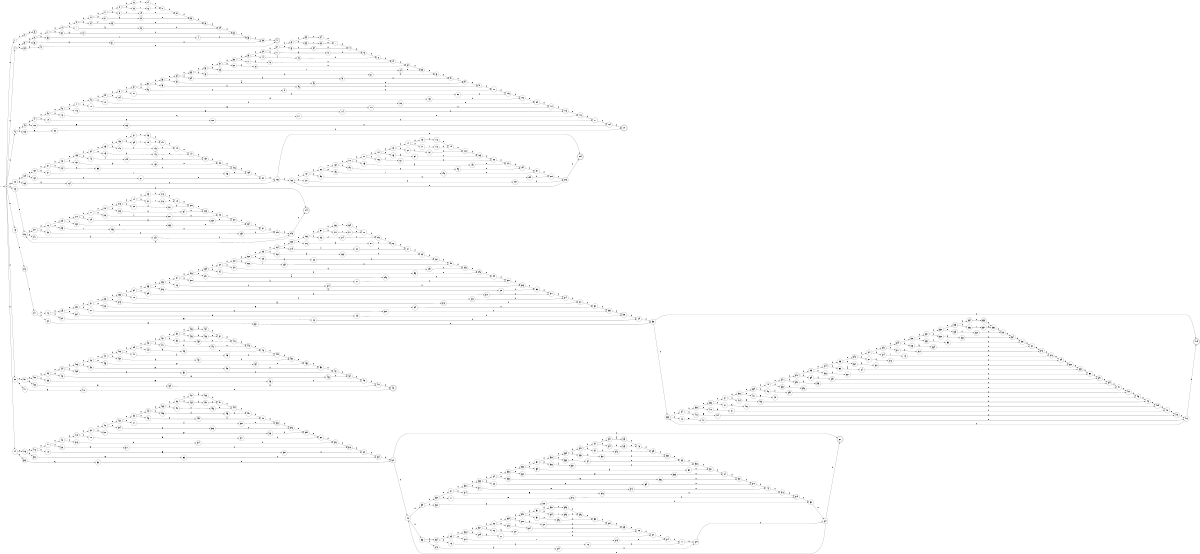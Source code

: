 digraph {
	rankdir=LR size="8,5"
	node [shape=doublecircle]
	3
	419
	41
	204
	622
	244
	473
	127
	node [shape=circle]
	start [label="" height=0.1 width=0.1]
	start -> 0 [label=""]
	1 -> 2 [label=i]
	2 -> 3 [label=f]
	0 -> 1 [label="ε"]
	4 -> 5 [label="ε"]
	4 -> 39 [label="ε"]
	5 -> 6 [label="ε"]
	5 -> 36 [label="ε"]
	6 -> 7 [label="ε"]
	6 -> 33 [label="ε"]
	7 -> 8 [label="ε"]
	7 -> 30 [label="ε"]
	8 -> 9 [label="ε"]
	8 -> 27 [label="ε"]
	9 -> 10 [label="ε"]
	9 -> 24 [label="ε"]
	10 -> 11 [label="ε"]
	10 -> 21 [label="ε"]
	11 -> 12 [label="ε"]
	11 -> 18 [label="ε"]
	12 -> 13 [label="ε"]
	12 -> 15 [label="ε"]
	13 -> 14 [label=0]
	15 -> 16 [label=1]
	14 -> 17 [label="ε"]
	16 -> 17 [label="ε"]
	18 -> 19 [label=2]
	17 -> 20 [label="ε"]
	19 -> 20 [label="ε"]
	21 -> 22 [label=3]
	20 -> 23 [label="ε"]
	22 -> 23 [label="ε"]
	24 -> 25 [label=4]
	23 -> 26 [label="ε"]
	25 -> 26 [label="ε"]
	27 -> 28 [label=5]
	26 -> 29 [label="ε"]
	28 -> 29 [label="ε"]
	30 -> 31 [label=6]
	29 -> 32 [label="ε"]
	31 -> 32 [label="ε"]
	33 -> 34 [label=7]
	32 -> 35 [label="ε"]
	34 -> 35 [label="ε"]
	36 -> 37 [label=8]
	35 -> 38 [label="ε"]
	37 -> 38 [label="ε"]
	39 -> 40 [label=9]
	38 -> 41 [label="ε"]
	40 -> 41 [label="ε"]
	0 -> 4 [label="ε"]
	42 -> 43 [label="ε"]
	42 -> 125 [label="ε"]
	43 -> 44 [label="ε"]
	43 -> 122 [label="ε"]
	44 -> 45 [label="ε"]
	44 -> 119 [label="ε"]
	45 -> 46 [label="ε"]
	45 -> 116 [label="ε"]
	46 -> 47 [label="ε"]
	46 -> 113 [label="ε"]
	47 -> 48 [label="ε"]
	47 -> 110 [label="ε"]
	48 -> 49 [label="ε"]
	48 -> 107 [label="ε"]
	49 -> 50 [label="ε"]
	49 -> 104 [label="ε"]
	50 -> 51 [label="ε"]
	50 -> 101 [label="ε"]
	51 -> 52 [label="ε"]
	51 -> 98 [label="ε"]
	52 -> 53 [label="ε"]
	52 -> 95 [label="ε"]
	53 -> 54 [label="ε"]
	53 -> 92 [label="ε"]
	54 -> 55 [label="ε"]
	54 -> 89 [label="ε"]
	55 -> 56 [label="ε"]
	55 -> 86 [label="ε"]
	56 -> 57 [label="ε"]
	56 -> 83 [label="ε"]
	57 -> 58 [label="ε"]
	57 -> 80 [label="ε"]
	58 -> 59 [label="ε"]
	58 -> 77 [label="ε"]
	59 -> 60 [label="ε"]
	59 -> 74 [label="ε"]
	60 -> 61 [label="ε"]
	60 -> 71 [label="ε"]
	61 -> 62 [label="ε"]
	61 -> 68 [label="ε"]
	62 -> 63 [label="ε"]
	62 -> 65 [label="ε"]
	63 -> 64 [label=0]
	65 -> 66 [label=1]
	64 -> 67 [label="ε"]
	66 -> 67 [label="ε"]
	68 -> 69 [label=2]
	67 -> 70 [label="ε"]
	69 -> 70 [label="ε"]
	71 -> 72 [label=3]
	70 -> 73 [label="ε"]
	72 -> 73 [label="ε"]
	74 -> 75 [label=4]
	73 -> 76 [label="ε"]
	75 -> 76 [label="ε"]
	77 -> 78 [label=5]
	76 -> 79 [label="ε"]
	78 -> 79 [label="ε"]
	80 -> 81 [label=6]
	79 -> 82 [label="ε"]
	81 -> 82 [label="ε"]
	83 -> 84 [label=7]
	82 -> 85 [label="ε"]
	84 -> 85 [label="ε"]
	86 -> 87 [label=8]
	85 -> 88 [label="ε"]
	87 -> 88 [label="ε"]
	89 -> 90 [label=9]
	88 -> 91 [label="ε"]
	90 -> 91 [label="ε"]
	92 -> 93 [label=a]
	91 -> 94 [label="ε"]
	93 -> 94 [label="ε"]
	95 -> 96 [label=b]
	94 -> 97 [label="ε"]
	96 -> 97 [label="ε"]
	98 -> 99 [label=c]
	97 -> 100 [label="ε"]
	99 -> 100 [label="ε"]
	101 -> 102 [label=d]
	100 -> 103 [label="ε"]
	102 -> 103 [label="ε"]
	104 -> 105 [label=e]
	103 -> 106 [label="ε"]
	105 -> 106 [label="ε"]
	107 -> 108 [label=f]
	106 -> 109 [label="ε"]
	108 -> 109 [label="ε"]
	110 -> 111 [label=A]
	109 -> 112 [label="ε"]
	111 -> 112 [label="ε"]
	113 -> 114 [label=B]
	112 -> 115 [label="ε"]
	114 -> 115 [label="ε"]
	116 -> 117 [label=C]
	115 -> 118 [label="ε"]
	117 -> 118 [label="ε"]
	119 -> 120 [label=D]
	118 -> 121 [label="ε"]
	120 -> 121 [label="ε"]
	122 -> 123 [label=E]
	121 -> 124 [label="ε"]
	123 -> 124 [label="ε"]
	125 -> 126 [label=F]
	124 -> 127 [label="ε"]
	126 -> 127 [label="ε"]
	0 -> 42 [label="ε"]
	128 -> 129 [label="ε"]
	128 -> 163 [label="ε"]
	129 -> 130 [label="ε"]
	129 -> 160 [label="ε"]
	130 -> 131 [label="ε"]
	130 -> 157 [label="ε"]
	131 -> 132 [label="ε"]
	131 -> 154 [label="ε"]
	132 -> 133 [label="ε"]
	132 -> 151 [label="ε"]
	133 -> 134 [label="ε"]
	133 -> 148 [label="ε"]
	134 -> 135 [label="ε"]
	134 -> 145 [label="ε"]
	135 -> 136 [label="ε"]
	135 -> 142 [label="ε"]
	136 -> 137 [label="ε"]
	136 -> 139 [label="ε"]
	137 -> 138 [label=0]
	139 -> 140 [label=1]
	138 -> 141 [label="ε"]
	140 -> 141 [label="ε"]
	142 -> 143 [label=2]
	141 -> 144 [label="ε"]
	143 -> 144 [label="ε"]
	145 -> 146 [label=3]
	144 -> 147 [label="ε"]
	146 -> 147 [label="ε"]
	148 -> 149 [label=4]
	147 -> 150 [label="ε"]
	149 -> 150 [label="ε"]
	151 -> 152 [label=5]
	150 -> 153 [label="ε"]
	152 -> 153 [label="ε"]
	154 -> 155 [label=6]
	153 -> 156 [label="ε"]
	155 -> 156 [label="ε"]
	157 -> 158 [label=7]
	156 -> 159 [label="ε"]
	158 -> 159 [label="ε"]
	160 -> 161 [label=8]
	159 -> 162 [label="ε"]
	161 -> 162 [label="ε"]
	163 -> 164 [label=9]
	162 -> 165 [label="ε"]
	164 -> 165 [label="ε"]
	165 -> 166 [label="ε"]
	165 -> 204 [label="ε"]
	166 -> 167 [label="ε"]
	166 -> 201 [label="ε"]
	167 -> 168 [label="ε"]
	167 -> 198 [label="ε"]
	168 -> 169 [label="ε"]
	168 -> 195 [label="ε"]
	169 -> 170 [label="ε"]
	169 -> 192 [label="ε"]
	170 -> 171 [label="ε"]
	170 -> 189 [label="ε"]
	171 -> 172 [label="ε"]
	171 -> 186 [label="ε"]
	172 -> 173 [label="ε"]
	172 -> 183 [label="ε"]
	173 -> 174 [label="ε"]
	173 -> 180 [label="ε"]
	174 -> 175 [label="ε"]
	174 -> 177 [label="ε"]
	175 -> 176 [label=0]
	177 -> 178 [label=1]
	176 -> 179 [label="ε"]
	178 -> 179 [label="ε"]
	180 -> 181 [label=2]
	179 -> 182 [label="ε"]
	181 -> 182 [label="ε"]
	183 -> 184 [label=3]
	182 -> 185 [label="ε"]
	184 -> 185 [label="ε"]
	186 -> 187 [label=4]
	185 -> 188 [label="ε"]
	187 -> 188 [label="ε"]
	189 -> 190 [label=5]
	188 -> 191 [label="ε"]
	190 -> 191 [label="ε"]
	192 -> 193 [label=6]
	191 -> 194 [label="ε"]
	193 -> 194 [label="ε"]
	195 -> 196 [label=7]
	194 -> 197 [label="ε"]
	196 -> 197 [label="ε"]
	198 -> 199 [label=8]
	197 -> 200 [label="ε"]
	199 -> 200 [label="ε"]
	201 -> 202 [label=9]
	200 -> 203 [label="ε"]
	202 -> 203 [label="ε"]
	203 -> 166 [label="ε"]
	203 -> 204 [label="ε"]
	0 -> 128 [label="ε"]
	205 -> 206 [label="ε"]
	205 -> 244 [label="ε"]
	206 -> 207 [label="ε"]
	206 -> 241 [label="ε"]
	207 -> 208 [label="ε"]
	207 -> 238 [label="ε"]
	208 -> 209 [label="ε"]
	208 -> 235 [label="ε"]
	209 -> 210 [label="ε"]
	209 -> 232 [label="ε"]
	210 -> 211 [label="ε"]
	210 -> 229 [label="ε"]
	211 -> 212 [label="ε"]
	211 -> 226 [label="ε"]
	212 -> 213 [label="ε"]
	212 -> 223 [label="ε"]
	213 -> 214 [label="ε"]
	213 -> 220 [label="ε"]
	214 -> 215 [label="ε"]
	214 -> 217 [label="ε"]
	215 -> 216 [label=0]
	217 -> 218 [label=1]
	216 -> 219 [label="ε"]
	218 -> 219 [label="ε"]
	220 -> 221 [label=2]
	219 -> 222 [label="ε"]
	221 -> 222 [label="ε"]
	223 -> 224 [label=3]
	222 -> 225 [label="ε"]
	224 -> 225 [label="ε"]
	226 -> 227 [label=4]
	225 -> 228 [label="ε"]
	227 -> 228 [label="ε"]
	229 -> 230 [label=5]
	228 -> 231 [label="ε"]
	230 -> 231 [label="ε"]
	232 -> 233 [label=6]
	231 -> 234 [label="ε"]
	233 -> 234 [label="ε"]
	235 -> 236 [label=7]
	234 -> 237 [label="ε"]
	236 -> 237 [label="ε"]
	238 -> 239 [label=8]
	237 -> 240 [label="ε"]
	239 -> 240 [label="ε"]
	241 -> 242 [label=9]
	240 -> 243 [label="ε"]
	242 -> 243 [label="ε"]
	243 -> 206 [label="ε"]
	243 -> 244 [label="ε"]
	0 -> 205 [label="ε"]
	245 -> 246 [label=0]
	246 -> 247 [label=x]
	247 -> 248 [label="ε"]
	247 -> 330 [label="ε"]
	248 -> 249 [label="ε"]
	248 -> 327 [label="ε"]
	249 -> 250 [label="ε"]
	249 -> 324 [label="ε"]
	250 -> 251 [label="ε"]
	250 -> 321 [label="ε"]
	251 -> 252 [label="ε"]
	251 -> 318 [label="ε"]
	252 -> 253 [label="ε"]
	252 -> 315 [label="ε"]
	253 -> 254 [label="ε"]
	253 -> 312 [label="ε"]
	254 -> 255 [label="ε"]
	254 -> 309 [label="ε"]
	255 -> 256 [label="ε"]
	255 -> 306 [label="ε"]
	256 -> 257 [label="ε"]
	256 -> 303 [label="ε"]
	257 -> 258 [label="ε"]
	257 -> 300 [label="ε"]
	258 -> 259 [label="ε"]
	258 -> 297 [label="ε"]
	259 -> 260 [label="ε"]
	259 -> 294 [label="ε"]
	260 -> 261 [label="ε"]
	260 -> 291 [label="ε"]
	261 -> 262 [label="ε"]
	261 -> 288 [label="ε"]
	262 -> 263 [label="ε"]
	262 -> 285 [label="ε"]
	263 -> 264 [label="ε"]
	263 -> 282 [label="ε"]
	264 -> 265 [label="ε"]
	264 -> 279 [label="ε"]
	265 -> 266 [label="ε"]
	265 -> 276 [label="ε"]
	266 -> 267 [label="ε"]
	266 -> 273 [label="ε"]
	267 -> 268 [label="ε"]
	267 -> 270 [label="ε"]
	268 -> 269 [label=0]
	270 -> 271 [label=1]
	269 -> 272 [label="ε"]
	271 -> 272 [label="ε"]
	273 -> 274 [label=2]
	272 -> 275 [label="ε"]
	274 -> 275 [label="ε"]
	276 -> 277 [label=3]
	275 -> 278 [label="ε"]
	277 -> 278 [label="ε"]
	279 -> 280 [label=4]
	278 -> 281 [label="ε"]
	280 -> 281 [label="ε"]
	282 -> 283 [label=5]
	281 -> 284 [label="ε"]
	283 -> 284 [label="ε"]
	285 -> 286 [label=6]
	284 -> 287 [label="ε"]
	286 -> 287 [label="ε"]
	288 -> 289 [label=7]
	287 -> 290 [label="ε"]
	289 -> 290 [label="ε"]
	291 -> 292 [label=8]
	290 -> 293 [label="ε"]
	292 -> 293 [label="ε"]
	294 -> 295 [label=9]
	293 -> 296 [label="ε"]
	295 -> 296 [label="ε"]
	297 -> 298 [label=a]
	296 -> 299 [label="ε"]
	298 -> 299 [label="ε"]
	300 -> 301 [label=b]
	299 -> 302 [label="ε"]
	301 -> 302 [label="ε"]
	303 -> 304 [label=c]
	302 -> 305 [label="ε"]
	304 -> 305 [label="ε"]
	306 -> 307 [label=d]
	305 -> 308 [label="ε"]
	307 -> 308 [label="ε"]
	309 -> 310 [label=e]
	308 -> 311 [label="ε"]
	310 -> 311 [label="ε"]
	312 -> 313 [label=f]
	311 -> 314 [label="ε"]
	313 -> 314 [label="ε"]
	315 -> 316 [label=A]
	314 -> 317 [label="ε"]
	316 -> 317 [label="ε"]
	318 -> 319 [label=B]
	317 -> 320 [label="ε"]
	319 -> 320 [label="ε"]
	321 -> 322 [label=C]
	320 -> 323 [label="ε"]
	322 -> 323 [label="ε"]
	324 -> 325 [label=D]
	323 -> 326 [label="ε"]
	325 -> 326 [label="ε"]
	327 -> 328 [label=E]
	326 -> 329 [label="ε"]
	328 -> 329 [label="ε"]
	330 -> 331 [label=F]
	329 -> 332 [label="ε"]
	331 -> 332 [label="ε"]
	332 -> 333 [label="ε"]
	332 -> 419 [label="ε"]
	333 -> 334 [label="ε"]
	333 -> 416 [label="ε"]
	334 -> 335 [label="ε"]
	334 -> 413 [label="ε"]
	335 -> 336 [label="ε"]
	335 -> 410 [label="ε"]
	336 -> 337 [label="ε"]
	336 -> 407 [label="ε"]
	337 -> 338 [label="ε"]
	337 -> 404 [label="ε"]
	338 -> 339 [label="ε"]
	338 -> 401 [label="ε"]
	339 -> 340 [label="ε"]
	339 -> 398 [label="ε"]
	340 -> 341 [label="ε"]
	340 -> 395 [label="ε"]
	341 -> 342 [label="ε"]
	341 -> 392 [label="ε"]
	342 -> 343 [label="ε"]
	342 -> 389 [label="ε"]
	343 -> 344 [label="ε"]
	343 -> 386 [label="ε"]
	344 -> 345 [label="ε"]
	344 -> 383 [label="ε"]
	345 -> 346 [label="ε"]
	345 -> 380 [label="ε"]
	346 -> 347 [label="ε"]
	346 -> 377 [label="ε"]
	347 -> 348 [label="ε"]
	347 -> 374 [label="ε"]
	348 -> 349 [label="ε"]
	348 -> 371 [label="ε"]
	349 -> 350 [label="ε"]
	349 -> 368 [label="ε"]
	350 -> 351 [label="ε"]
	350 -> 365 [label="ε"]
	351 -> 352 [label="ε"]
	351 -> 362 [label="ε"]
	352 -> 353 [label="ε"]
	352 -> 359 [label="ε"]
	353 -> 354 [label="ε"]
	353 -> 356 [label="ε"]
	354 -> 355 [label=0]
	356 -> 357 [label=1]
	355 -> 358 [label="ε"]
	357 -> 358 [label="ε"]
	359 -> 360 [label=2]
	358 -> 361 [label="ε"]
	360 -> 361 [label="ε"]
	362 -> 363 [label=3]
	361 -> 364 [label="ε"]
	363 -> 364 [label="ε"]
	365 -> 366 [label=4]
	364 -> 367 [label="ε"]
	366 -> 367 [label="ε"]
	368 -> 369 [label=5]
	367 -> 370 [label="ε"]
	369 -> 370 [label="ε"]
	371 -> 372 [label=6]
	370 -> 373 [label="ε"]
	372 -> 373 [label="ε"]
	374 -> 375 [label=7]
	373 -> 376 [label="ε"]
	375 -> 376 [label="ε"]
	377 -> 378 [label=8]
	376 -> 379 [label="ε"]
	378 -> 379 [label="ε"]
	380 -> 381 [label=9]
	379 -> 382 [label="ε"]
	381 -> 382 [label="ε"]
	383 -> 384 [label=a]
	382 -> 385 [label="ε"]
	384 -> 385 [label="ε"]
	386 -> 387 [label=b]
	385 -> 388 [label="ε"]
	387 -> 388 [label="ε"]
	389 -> 390 [label=c]
	388 -> 391 [label="ε"]
	390 -> 391 [label="ε"]
	392 -> 393 [label=d]
	391 -> 394 [label="ε"]
	393 -> 394 [label="ε"]
	395 -> 396 [label=e]
	394 -> 397 [label="ε"]
	396 -> 397 [label="ε"]
	398 -> 399 [label=f]
	397 -> 400 [label="ε"]
	399 -> 400 [label="ε"]
	401 -> 402 [label=A]
	400 -> 403 [label="ε"]
	402 -> 403 [label="ε"]
	404 -> 405 [label=B]
	403 -> 406 [label="ε"]
	405 -> 406 [label="ε"]
	407 -> 408 [label=C]
	406 -> 409 [label="ε"]
	408 -> 409 [label="ε"]
	410 -> 411 [label=D]
	409 -> 412 [label="ε"]
	411 -> 412 [label="ε"]
	413 -> 414 [label=E]
	412 -> 415 [label="ε"]
	414 -> 415 [label="ε"]
	416 -> 417 [label=F]
	415 -> 418 [label="ε"]
	417 -> 418 [label="ε"]
	418 -> 333 [label="ε"]
	418 -> 419 [label="ε"]
	0 -> 245 [label="ε"]
	420 -> 421 [label="ε"]
	420 -> 471 [label="ε"]
	421 -> 422 [label="ε"]
	421 -> 468 [label="ε"]
	422 -> 423 [label="ε"]
	422 -> 465 [label="ε"]
	423 -> 424 [label="ε"]
	423 -> 462 [label="ε"]
	424 -> 425 [label="ε"]
	424 -> 459 [label="ε"]
	425 -> 426 [label="ε"]
	425 -> 456 [label="ε"]
	426 -> 427 [label="ε"]
	426 -> 453 [label="ε"]
	427 -> 428 [label="ε"]
	427 -> 450 [label="ε"]
	428 -> 429 [label="ε"]
	428 -> 447 [label="ε"]
	429 -> 430 [label="ε"]
	429 -> 444 [label="ε"]
	430 -> 431 [label="ε"]
	430 -> 441 [label="ε"]
	431 -> 432 [label="ε"]
	431 -> 438 [label="ε"]
	432 -> 433 [label="ε"]
	432 -> 435 [label="ε"]
	433 -> 434 [label=a]
	435 -> 436 [label=b]
	434 -> 437 [label="ε"]
	436 -> 437 [label="ε"]
	438 -> 439 [label=c]
	437 -> 440 [label="ε"]
	439 -> 440 [label="ε"]
	441 -> 442 [label=d]
	440 -> 443 [label="ε"]
	442 -> 443 [label="ε"]
	444 -> 445 [label=e]
	443 -> 446 [label="ε"]
	445 -> 446 [label="ε"]
	447 -> 448 [label=f]
	446 -> 449 [label="ε"]
	448 -> 449 [label="ε"]
	450 -> 451 [label=g]
	449 -> 452 [label="ε"]
	451 -> 452 [label="ε"]
	453 -> 454 [label=A]
	452 -> 455 [label="ε"]
	454 -> 455 [label="ε"]
	456 -> 457 [label=B]
	455 -> 458 [label="ε"]
	457 -> 458 [label="ε"]
	459 -> 460 [label=C]
	458 -> 461 [label="ε"]
	460 -> 461 [label="ε"]
	462 -> 463 [label=D]
	461 -> 464 [label="ε"]
	463 -> 464 [label="ε"]
	465 -> 466 [label=E]
	464 -> 467 [label="ε"]
	466 -> 467 [label="ε"]
	468 -> 469 [label=F]
	467 -> 470 [label="ε"]
	469 -> 470 [label="ε"]
	471 -> 472 [label=G]
	470 -> 473 [label="ε"]
	472 -> 473 [label="ε"]
	0 -> 420 [label="ε"]
	474 -> 475 [label="ε"]
	474 -> 525 [label="ε"]
	475 -> 476 [label="ε"]
	475 -> 522 [label="ε"]
	476 -> 477 [label="ε"]
	476 -> 519 [label="ε"]
	477 -> 478 [label="ε"]
	477 -> 516 [label="ε"]
	478 -> 479 [label="ε"]
	478 -> 513 [label="ε"]
	479 -> 480 [label="ε"]
	479 -> 510 [label="ε"]
	480 -> 481 [label="ε"]
	480 -> 507 [label="ε"]
	481 -> 482 [label="ε"]
	481 -> 504 [label="ε"]
	482 -> 483 [label="ε"]
	482 -> 501 [label="ε"]
	483 -> 484 [label="ε"]
	483 -> 498 [label="ε"]
	484 -> 485 [label="ε"]
	484 -> 495 [label="ε"]
	485 -> 486 [label="ε"]
	485 -> 492 [label="ε"]
	486 -> 487 [label="ε"]
	486 -> 489 [label="ε"]
	487 -> 488 [label=a]
	489 -> 490 [label=b]
	488 -> 491 [label="ε"]
	490 -> 491 [label="ε"]
	492 -> 493 [label=c]
	491 -> 494 [label="ε"]
	493 -> 494 [label="ε"]
	495 -> 496 [label=d]
	494 -> 497 [label="ε"]
	496 -> 497 [label="ε"]
	498 -> 499 [label=e]
	497 -> 500 [label="ε"]
	499 -> 500 [label="ε"]
	501 -> 502 [label=f]
	500 -> 503 [label="ε"]
	502 -> 503 [label="ε"]
	504 -> 505 [label=g]
	503 -> 506 [label="ε"]
	505 -> 506 [label="ε"]
	507 -> 508 [label=A]
	506 -> 509 [label="ε"]
	508 -> 509 [label="ε"]
	510 -> 511 [label=B]
	509 -> 512 [label="ε"]
	511 -> 512 [label="ε"]
	513 -> 514 [label=C]
	512 -> 515 [label="ε"]
	514 -> 515 [label="ε"]
	516 -> 517 [label=D]
	515 -> 518 [label="ε"]
	517 -> 518 [label="ε"]
	519 -> 520 [label=E]
	518 -> 521 [label="ε"]
	520 -> 521 [label="ε"]
	522 -> 523 [label=F]
	521 -> 524 [label="ε"]
	523 -> 524 [label="ε"]
	525 -> 526 [label=G]
	524 -> 527 [label="ε"]
	526 -> 527 [label="ε"]
	527 -> 528 [label="ε"]
	527 -> 622 [label="ε"]
	528 -> 529 [label="ε"]
	528 -> 583 [label="ε"]
	529 -> 530 [label="ε"]
	529 -> 580 [label="ε"]
	530 -> 531 [label="ε"]
	530 -> 577 [label="ε"]
	531 -> 532 [label="ε"]
	531 -> 574 [label="ε"]
	532 -> 533 [label="ε"]
	532 -> 571 [label="ε"]
	533 -> 534 [label="ε"]
	533 -> 568 [label="ε"]
	534 -> 535 [label="ε"]
	534 -> 565 [label="ε"]
	535 -> 536 [label="ε"]
	535 -> 562 [label="ε"]
	536 -> 537 [label="ε"]
	536 -> 559 [label="ε"]
	537 -> 538 [label="ε"]
	537 -> 556 [label="ε"]
	538 -> 539 [label="ε"]
	538 -> 553 [label="ε"]
	539 -> 540 [label="ε"]
	539 -> 550 [label="ε"]
	540 -> 541 [label="ε"]
	540 -> 547 [label="ε"]
	541 -> 542 [label="ε"]
	541 -> 544 [label="ε"]
	542 -> 543 [label=a]
	544 -> 545 [label=b]
	543 -> 546 [label="ε"]
	545 -> 546 [label="ε"]
	547 -> 548 [label=c]
	546 -> 549 [label="ε"]
	548 -> 549 [label="ε"]
	550 -> 551 [label=d]
	549 -> 552 [label="ε"]
	551 -> 552 [label="ε"]
	553 -> 554 [label=e]
	552 -> 555 [label="ε"]
	554 -> 555 [label="ε"]
	556 -> 557 [label=f]
	555 -> 558 [label="ε"]
	557 -> 558 [label="ε"]
	559 -> 560 [label=g]
	558 -> 561 [label="ε"]
	560 -> 561 [label="ε"]
	562 -> 563 [label=A]
	561 -> 564 [label="ε"]
	563 -> 564 [label="ε"]
	565 -> 566 [label=B]
	564 -> 567 [label="ε"]
	566 -> 567 [label="ε"]
	568 -> 569 [label=C]
	567 -> 570 [label="ε"]
	569 -> 570 [label="ε"]
	571 -> 572 [label=D]
	570 -> 573 [label="ε"]
	572 -> 573 [label="ε"]
	574 -> 575 [label=E]
	573 -> 576 [label="ε"]
	575 -> 576 [label="ε"]
	577 -> 578 [label=F]
	576 -> 579 [label="ε"]
	578 -> 579 [label="ε"]
	580 -> 581 [label=G]
	579 -> 582 [label="ε"]
	581 -> 582 [label="ε"]
	583 -> 584 [label="ε"]
	583 -> 618 [label="ε"]
	584 -> 585 [label="ε"]
	584 -> 615 [label="ε"]
	585 -> 586 [label="ε"]
	585 -> 612 [label="ε"]
	586 -> 587 [label="ε"]
	586 -> 609 [label="ε"]
	587 -> 588 [label="ε"]
	587 -> 606 [label="ε"]
	588 -> 589 [label="ε"]
	588 -> 603 [label="ε"]
	589 -> 590 [label="ε"]
	589 -> 600 [label="ε"]
	590 -> 591 [label="ε"]
	590 -> 597 [label="ε"]
	591 -> 592 [label="ε"]
	591 -> 594 [label="ε"]
	592 -> 593 [label=0]
	594 -> 595 [label=1]
	593 -> 596 [label="ε"]
	595 -> 596 [label="ε"]
	597 -> 598 [label=2]
	596 -> 599 [label="ε"]
	598 -> 599 [label="ε"]
	600 -> 601 [label=3]
	599 -> 602 [label="ε"]
	601 -> 602 [label="ε"]
	603 -> 604 [label=4]
	602 -> 605 [label="ε"]
	604 -> 605 [label="ε"]
	606 -> 607 [label=5]
	605 -> 608 [label="ε"]
	607 -> 608 [label="ε"]
	609 -> 610 [label=6]
	608 -> 611 [label="ε"]
	610 -> 611 [label="ε"]
	612 -> 613 [label=7]
	611 -> 614 [label="ε"]
	613 -> 614 [label="ε"]
	615 -> 616 [label=8]
	614 -> 617 [label="ε"]
	616 -> 617 [label="ε"]
	618 -> 619 [label=9]
	617 -> 620 [label="ε"]
	619 -> 620 [label="ε"]
	582 -> 621 [label="ε"]
	620 -> 621 [label="ε"]
	621 -> 528 [label="ε"]
	621 -> 622 [label="ε"]
	0 -> 474 [label="ε"]
}
